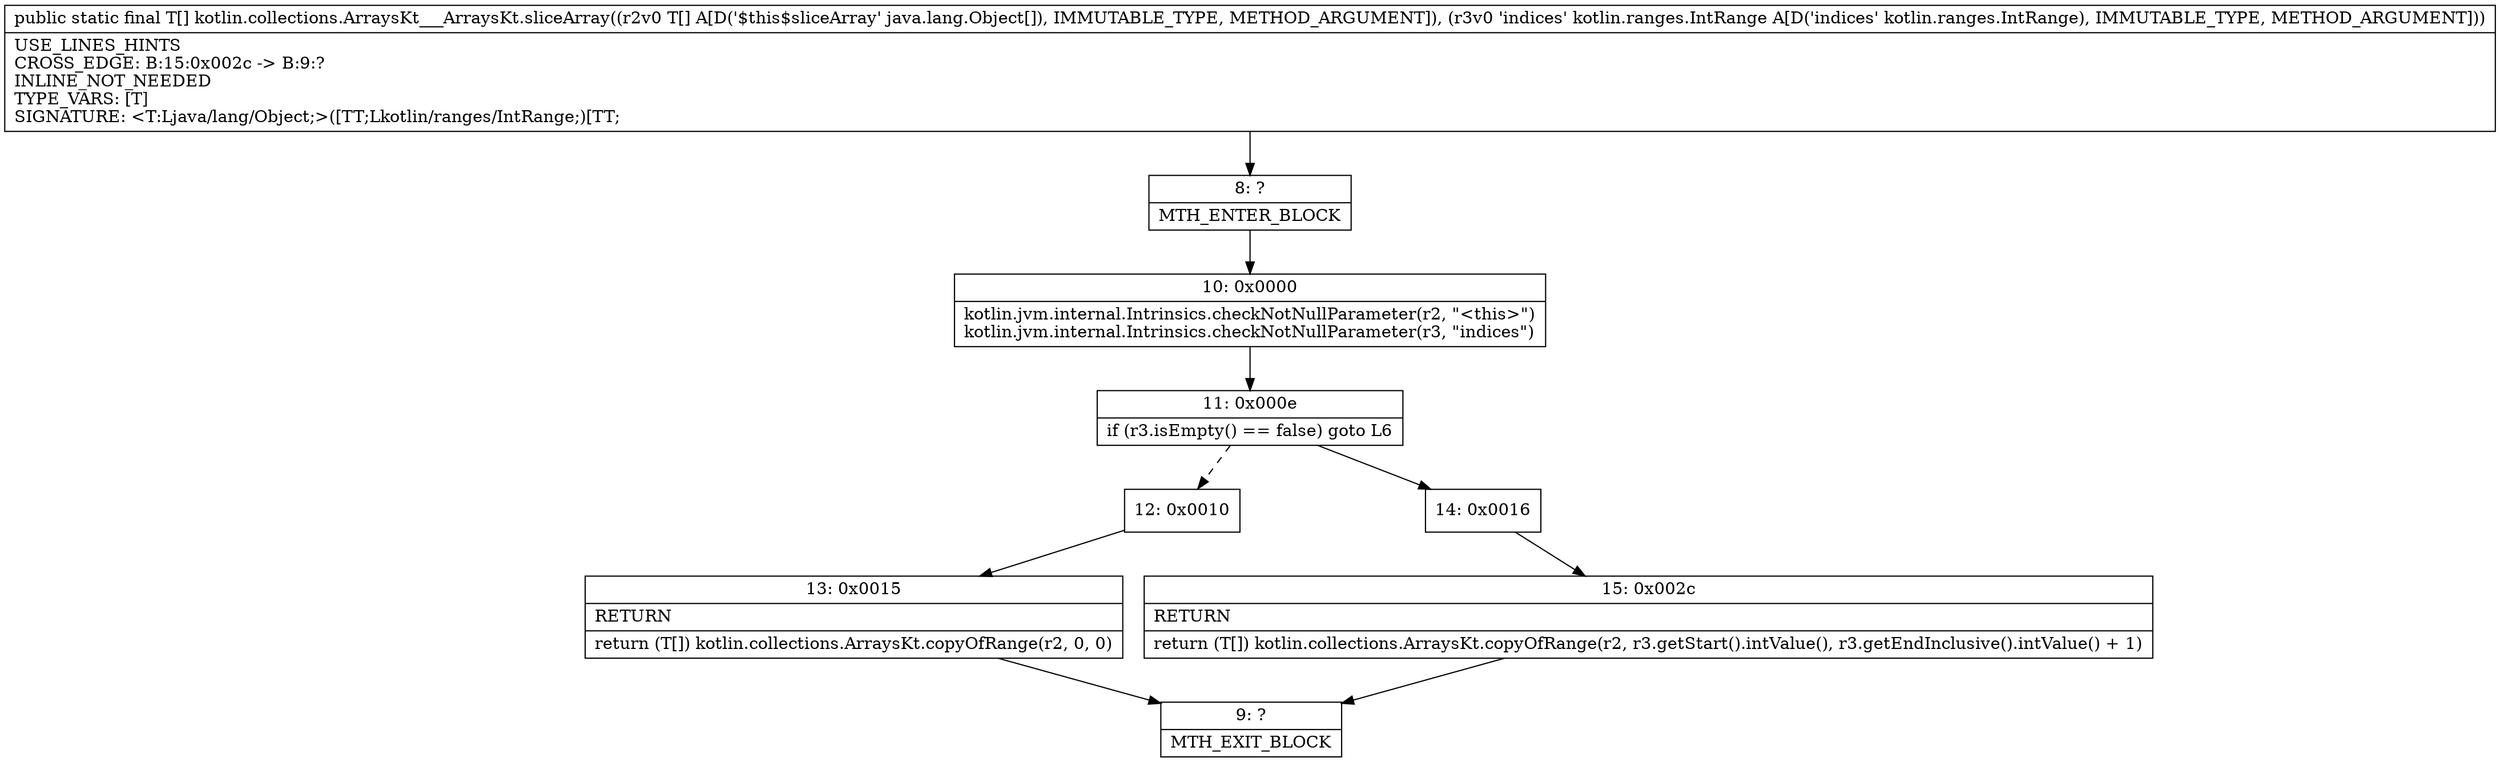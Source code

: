 digraph "CFG forkotlin.collections.ArraysKt___ArraysKt.sliceArray([Ljava\/lang\/Object;Lkotlin\/ranges\/IntRange;)[Ljava\/lang\/Object;" {
Node_8 [shape=record,label="{8\:\ ?|MTH_ENTER_BLOCK\l}"];
Node_10 [shape=record,label="{10\:\ 0x0000|kotlin.jvm.internal.Intrinsics.checkNotNullParameter(r2, \"\<this\>\")\lkotlin.jvm.internal.Intrinsics.checkNotNullParameter(r3, \"indices\")\l}"];
Node_11 [shape=record,label="{11\:\ 0x000e|if (r3.isEmpty() == false) goto L6\l}"];
Node_12 [shape=record,label="{12\:\ 0x0010}"];
Node_13 [shape=record,label="{13\:\ 0x0015|RETURN\l|return (T[]) kotlin.collections.ArraysKt.copyOfRange(r2, 0, 0)\l}"];
Node_9 [shape=record,label="{9\:\ ?|MTH_EXIT_BLOCK\l}"];
Node_14 [shape=record,label="{14\:\ 0x0016}"];
Node_15 [shape=record,label="{15\:\ 0x002c|RETURN\l|return (T[]) kotlin.collections.ArraysKt.copyOfRange(r2, r3.getStart().intValue(), r3.getEndInclusive().intValue() + 1)\l}"];
MethodNode[shape=record,label="{public static final T[] kotlin.collections.ArraysKt___ArraysKt.sliceArray((r2v0 T[] A[D('$this$sliceArray' java.lang.Object[]), IMMUTABLE_TYPE, METHOD_ARGUMENT]), (r3v0 'indices' kotlin.ranges.IntRange A[D('indices' kotlin.ranges.IntRange), IMMUTABLE_TYPE, METHOD_ARGUMENT]))  | USE_LINES_HINTS\lCROSS_EDGE: B:15:0x002c \-\> B:9:?\lINLINE_NOT_NEEDED\lTYPE_VARS: [T]\lSIGNATURE: \<T:Ljava\/lang\/Object;\>([TT;Lkotlin\/ranges\/IntRange;)[TT;\l}"];
MethodNode -> Node_8;Node_8 -> Node_10;
Node_10 -> Node_11;
Node_11 -> Node_12[style=dashed];
Node_11 -> Node_14;
Node_12 -> Node_13;
Node_13 -> Node_9;
Node_14 -> Node_15;
Node_15 -> Node_9;
}

